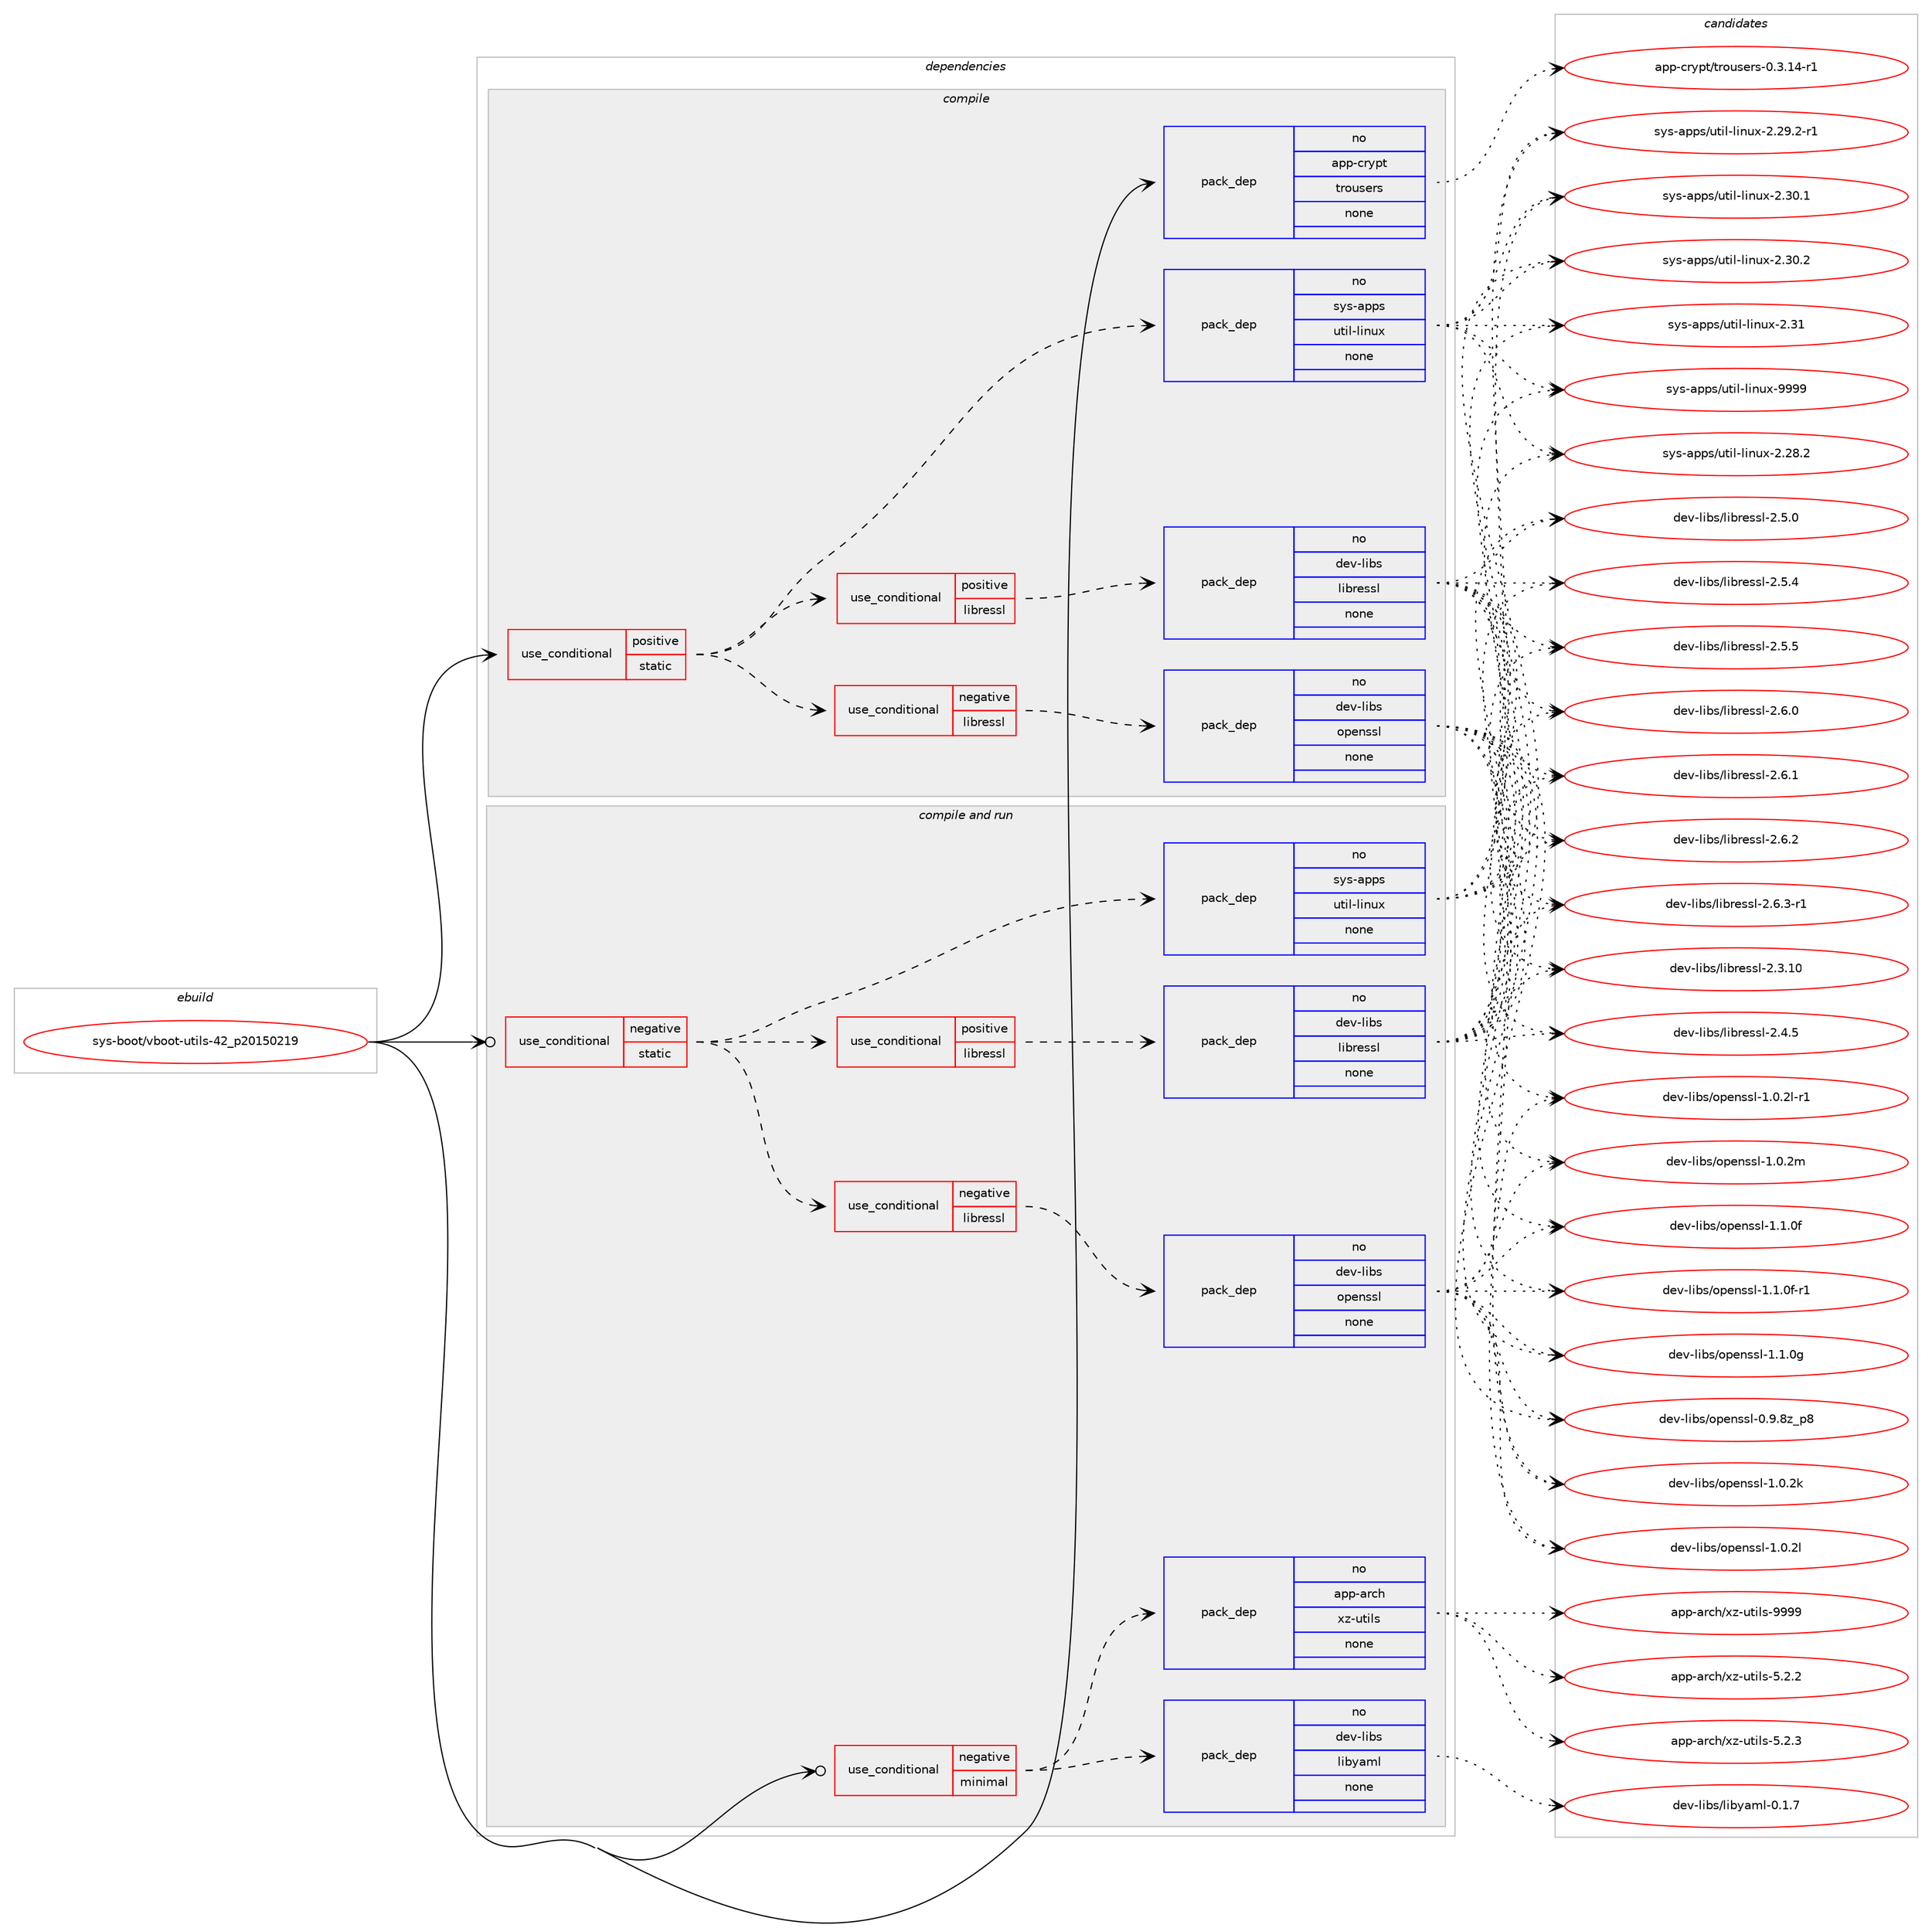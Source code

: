 digraph prolog {

# *************
# Graph options
# *************

newrank=true;
concentrate=true;
compound=true;
graph [rankdir=LR,fontname=Helvetica,fontsize=10,ranksep=1.5];#, ranksep=2.5, nodesep=0.2];
edge  [arrowhead=vee];
node  [fontname=Helvetica,fontsize=10];

# **********
# The ebuild
# **********

subgraph cluster_leftcol {
color=gray;
rank=same;
label=<<i>ebuild</i>>;
id [label="sys-boot/vboot-utils-42_p20150219", color=red, width=4, href="../sys-boot/vboot-utils-42_p20150219.svg"];
}

# ****************
# The dependencies
# ****************

subgraph cluster_midcol {
color=gray;
label=<<i>dependencies</i>>;
subgraph cluster_compile {
fillcolor="#eeeeee";
style=filled;
label=<<i>compile</i>>;
subgraph cond114915 {
dependency477432 [label=<<TABLE BORDER="0" CELLBORDER="1" CELLSPACING="0" CELLPADDING="4"><TR><TD ROWSPAN="3" CELLPADDING="10">use_conditional</TD></TR><TR><TD>positive</TD></TR><TR><TD>static</TD></TR></TABLE>>, shape=none, color=red];
subgraph cond114916 {
dependency477433 [label=<<TABLE BORDER="0" CELLBORDER="1" CELLSPACING="0" CELLPADDING="4"><TR><TD ROWSPAN="3" CELLPADDING="10">use_conditional</TD></TR><TR><TD>negative</TD></TR><TR><TD>libressl</TD></TR></TABLE>>, shape=none, color=red];
subgraph pack354187 {
dependency477434 [label=<<TABLE BORDER="0" CELLBORDER="1" CELLSPACING="0" CELLPADDING="4" WIDTH="220"><TR><TD ROWSPAN="6" CELLPADDING="30">pack_dep</TD></TR><TR><TD WIDTH="110">no</TD></TR><TR><TD>dev-libs</TD></TR><TR><TD>openssl</TD></TR><TR><TD>none</TD></TR><TR><TD></TD></TR></TABLE>>, shape=none, color=blue];
}
dependency477433:e -> dependency477434:w [weight=20,style="dashed",arrowhead="vee"];
}
dependency477432:e -> dependency477433:w [weight=20,style="dashed",arrowhead="vee"];
subgraph cond114917 {
dependency477435 [label=<<TABLE BORDER="0" CELLBORDER="1" CELLSPACING="0" CELLPADDING="4"><TR><TD ROWSPAN="3" CELLPADDING="10">use_conditional</TD></TR><TR><TD>positive</TD></TR><TR><TD>libressl</TD></TR></TABLE>>, shape=none, color=red];
subgraph pack354188 {
dependency477436 [label=<<TABLE BORDER="0" CELLBORDER="1" CELLSPACING="0" CELLPADDING="4" WIDTH="220"><TR><TD ROWSPAN="6" CELLPADDING="30">pack_dep</TD></TR><TR><TD WIDTH="110">no</TD></TR><TR><TD>dev-libs</TD></TR><TR><TD>libressl</TD></TR><TR><TD>none</TD></TR><TR><TD></TD></TR></TABLE>>, shape=none, color=blue];
}
dependency477435:e -> dependency477436:w [weight=20,style="dashed",arrowhead="vee"];
}
dependency477432:e -> dependency477435:w [weight=20,style="dashed",arrowhead="vee"];
subgraph pack354189 {
dependency477437 [label=<<TABLE BORDER="0" CELLBORDER="1" CELLSPACING="0" CELLPADDING="4" WIDTH="220"><TR><TD ROWSPAN="6" CELLPADDING="30">pack_dep</TD></TR><TR><TD WIDTH="110">no</TD></TR><TR><TD>sys-apps</TD></TR><TR><TD>util-linux</TD></TR><TR><TD>none</TD></TR><TR><TD></TD></TR></TABLE>>, shape=none, color=blue];
}
dependency477432:e -> dependency477437:w [weight=20,style="dashed",arrowhead="vee"];
}
id:e -> dependency477432:w [weight=20,style="solid",arrowhead="vee"];
subgraph pack354190 {
dependency477438 [label=<<TABLE BORDER="0" CELLBORDER="1" CELLSPACING="0" CELLPADDING="4" WIDTH="220"><TR><TD ROWSPAN="6" CELLPADDING="30">pack_dep</TD></TR><TR><TD WIDTH="110">no</TD></TR><TR><TD>app-crypt</TD></TR><TR><TD>trousers</TD></TR><TR><TD>none</TD></TR><TR><TD></TD></TR></TABLE>>, shape=none, color=blue];
}
id:e -> dependency477438:w [weight=20,style="solid",arrowhead="vee"];
}
subgraph cluster_compileandrun {
fillcolor="#eeeeee";
style=filled;
label=<<i>compile and run</i>>;
subgraph cond114918 {
dependency477439 [label=<<TABLE BORDER="0" CELLBORDER="1" CELLSPACING="0" CELLPADDING="4"><TR><TD ROWSPAN="3" CELLPADDING="10">use_conditional</TD></TR><TR><TD>negative</TD></TR><TR><TD>minimal</TD></TR></TABLE>>, shape=none, color=red];
subgraph pack354191 {
dependency477440 [label=<<TABLE BORDER="0" CELLBORDER="1" CELLSPACING="0" CELLPADDING="4" WIDTH="220"><TR><TD ROWSPAN="6" CELLPADDING="30">pack_dep</TD></TR><TR><TD WIDTH="110">no</TD></TR><TR><TD>app-arch</TD></TR><TR><TD>xz-utils</TD></TR><TR><TD>none</TD></TR><TR><TD></TD></TR></TABLE>>, shape=none, color=blue];
}
dependency477439:e -> dependency477440:w [weight=20,style="dashed",arrowhead="vee"];
subgraph pack354192 {
dependency477441 [label=<<TABLE BORDER="0" CELLBORDER="1" CELLSPACING="0" CELLPADDING="4" WIDTH="220"><TR><TD ROWSPAN="6" CELLPADDING="30">pack_dep</TD></TR><TR><TD WIDTH="110">no</TD></TR><TR><TD>dev-libs</TD></TR><TR><TD>libyaml</TD></TR><TR><TD>none</TD></TR><TR><TD></TD></TR></TABLE>>, shape=none, color=blue];
}
dependency477439:e -> dependency477441:w [weight=20,style="dashed",arrowhead="vee"];
}
id:e -> dependency477439:w [weight=20,style="solid",arrowhead="odotvee"];
subgraph cond114919 {
dependency477442 [label=<<TABLE BORDER="0" CELLBORDER="1" CELLSPACING="0" CELLPADDING="4"><TR><TD ROWSPAN="3" CELLPADDING="10">use_conditional</TD></TR><TR><TD>negative</TD></TR><TR><TD>static</TD></TR></TABLE>>, shape=none, color=red];
subgraph cond114920 {
dependency477443 [label=<<TABLE BORDER="0" CELLBORDER="1" CELLSPACING="0" CELLPADDING="4"><TR><TD ROWSPAN="3" CELLPADDING="10">use_conditional</TD></TR><TR><TD>negative</TD></TR><TR><TD>libressl</TD></TR></TABLE>>, shape=none, color=red];
subgraph pack354193 {
dependency477444 [label=<<TABLE BORDER="0" CELLBORDER="1" CELLSPACING="0" CELLPADDING="4" WIDTH="220"><TR><TD ROWSPAN="6" CELLPADDING="30">pack_dep</TD></TR><TR><TD WIDTH="110">no</TD></TR><TR><TD>dev-libs</TD></TR><TR><TD>openssl</TD></TR><TR><TD>none</TD></TR><TR><TD></TD></TR></TABLE>>, shape=none, color=blue];
}
dependency477443:e -> dependency477444:w [weight=20,style="dashed",arrowhead="vee"];
}
dependency477442:e -> dependency477443:w [weight=20,style="dashed",arrowhead="vee"];
subgraph cond114921 {
dependency477445 [label=<<TABLE BORDER="0" CELLBORDER="1" CELLSPACING="0" CELLPADDING="4"><TR><TD ROWSPAN="3" CELLPADDING="10">use_conditional</TD></TR><TR><TD>positive</TD></TR><TR><TD>libressl</TD></TR></TABLE>>, shape=none, color=red];
subgraph pack354194 {
dependency477446 [label=<<TABLE BORDER="0" CELLBORDER="1" CELLSPACING="0" CELLPADDING="4" WIDTH="220"><TR><TD ROWSPAN="6" CELLPADDING="30">pack_dep</TD></TR><TR><TD WIDTH="110">no</TD></TR><TR><TD>dev-libs</TD></TR><TR><TD>libressl</TD></TR><TR><TD>none</TD></TR><TR><TD></TD></TR></TABLE>>, shape=none, color=blue];
}
dependency477445:e -> dependency477446:w [weight=20,style="dashed",arrowhead="vee"];
}
dependency477442:e -> dependency477445:w [weight=20,style="dashed",arrowhead="vee"];
subgraph pack354195 {
dependency477447 [label=<<TABLE BORDER="0" CELLBORDER="1" CELLSPACING="0" CELLPADDING="4" WIDTH="220"><TR><TD ROWSPAN="6" CELLPADDING="30">pack_dep</TD></TR><TR><TD WIDTH="110">no</TD></TR><TR><TD>sys-apps</TD></TR><TR><TD>util-linux</TD></TR><TR><TD>none</TD></TR><TR><TD></TD></TR></TABLE>>, shape=none, color=blue];
}
dependency477442:e -> dependency477447:w [weight=20,style="dashed",arrowhead="vee"];
}
id:e -> dependency477442:w [weight=20,style="solid",arrowhead="odotvee"];
}
subgraph cluster_run {
fillcolor="#eeeeee";
style=filled;
label=<<i>run</i>>;
}
}

# **************
# The candidates
# **************

subgraph cluster_choices {
rank=same;
color=gray;
label=<<i>candidates</i>>;

subgraph choice354187 {
color=black;
nodesep=1;
choice1001011184510810598115471111121011101151151084548465746561229511256 [label="dev-libs/openssl-0.9.8z_p8", color=red, width=4,href="../dev-libs/openssl-0.9.8z_p8.svg"];
choice100101118451081059811547111112101110115115108454946484650107 [label="dev-libs/openssl-1.0.2k", color=red, width=4,href="../dev-libs/openssl-1.0.2k.svg"];
choice100101118451081059811547111112101110115115108454946484650108 [label="dev-libs/openssl-1.0.2l", color=red, width=4,href="../dev-libs/openssl-1.0.2l.svg"];
choice1001011184510810598115471111121011101151151084549464846501084511449 [label="dev-libs/openssl-1.0.2l-r1", color=red, width=4,href="../dev-libs/openssl-1.0.2l-r1.svg"];
choice100101118451081059811547111112101110115115108454946484650109 [label="dev-libs/openssl-1.0.2m", color=red, width=4,href="../dev-libs/openssl-1.0.2m.svg"];
choice100101118451081059811547111112101110115115108454946494648102 [label="dev-libs/openssl-1.1.0f", color=red, width=4,href="../dev-libs/openssl-1.1.0f.svg"];
choice1001011184510810598115471111121011101151151084549464946481024511449 [label="dev-libs/openssl-1.1.0f-r1", color=red, width=4,href="../dev-libs/openssl-1.1.0f-r1.svg"];
choice100101118451081059811547111112101110115115108454946494648103 [label="dev-libs/openssl-1.1.0g", color=red, width=4,href="../dev-libs/openssl-1.1.0g.svg"];
dependency477434:e -> choice1001011184510810598115471111121011101151151084548465746561229511256:w [style=dotted,weight="100"];
dependency477434:e -> choice100101118451081059811547111112101110115115108454946484650107:w [style=dotted,weight="100"];
dependency477434:e -> choice100101118451081059811547111112101110115115108454946484650108:w [style=dotted,weight="100"];
dependency477434:e -> choice1001011184510810598115471111121011101151151084549464846501084511449:w [style=dotted,weight="100"];
dependency477434:e -> choice100101118451081059811547111112101110115115108454946484650109:w [style=dotted,weight="100"];
dependency477434:e -> choice100101118451081059811547111112101110115115108454946494648102:w [style=dotted,weight="100"];
dependency477434:e -> choice1001011184510810598115471111121011101151151084549464946481024511449:w [style=dotted,weight="100"];
dependency477434:e -> choice100101118451081059811547111112101110115115108454946494648103:w [style=dotted,weight="100"];
}
subgraph choice354188 {
color=black;
nodesep=1;
choice1001011184510810598115471081059811410111511510845504651464948 [label="dev-libs/libressl-2.3.10", color=red, width=4,href="../dev-libs/libressl-2.3.10.svg"];
choice10010111845108105981154710810598114101115115108455046524653 [label="dev-libs/libressl-2.4.5", color=red, width=4,href="../dev-libs/libressl-2.4.5.svg"];
choice10010111845108105981154710810598114101115115108455046534648 [label="dev-libs/libressl-2.5.0", color=red, width=4,href="../dev-libs/libressl-2.5.0.svg"];
choice10010111845108105981154710810598114101115115108455046534652 [label="dev-libs/libressl-2.5.4", color=red, width=4,href="../dev-libs/libressl-2.5.4.svg"];
choice10010111845108105981154710810598114101115115108455046534653 [label="dev-libs/libressl-2.5.5", color=red, width=4,href="../dev-libs/libressl-2.5.5.svg"];
choice10010111845108105981154710810598114101115115108455046544648 [label="dev-libs/libressl-2.6.0", color=red, width=4,href="../dev-libs/libressl-2.6.0.svg"];
choice10010111845108105981154710810598114101115115108455046544649 [label="dev-libs/libressl-2.6.1", color=red, width=4,href="../dev-libs/libressl-2.6.1.svg"];
choice10010111845108105981154710810598114101115115108455046544650 [label="dev-libs/libressl-2.6.2", color=red, width=4,href="../dev-libs/libressl-2.6.2.svg"];
choice100101118451081059811547108105981141011151151084550465446514511449 [label="dev-libs/libressl-2.6.3-r1", color=red, width=4,href="../dev-libs/libressl-2.6.3-r1.svg"];
dependency477436:e -> choice1001011184510810598115471081059811410111511510845504651464948:w [style=dotted,weight="100"];
dependency477436:e -> choice10010111845108105981154710810598114101115115108455046524653:w [style=dotted,weight="100"];
dependency477436:e -> choice10010111845108105981154710810598114101115115108455046534648:w [style=dotted,weight="100"];
dependency477436:e -> choice10010111845108105981154710810598114101115115108455046534652:w [style=dotted,weight="100"];
dependency477436:e -> choice10010111845108105981154710810598114101115115108455046534653:w [style=dotted,weight="100"];
dependency477436:e -> choice10010111845108105981154710810598114101115115108455046544648:w [style=dotted,weight="100"];
dependency477436:e -> choice10010111845108105981154710810598114101115115108455046544649:w [style=dotted,weight="100"];
dependency477436:e -> choice10010111845108105981154710810598114101115115108455046544650:w [style=dotted,weight="100"];
dependency477436:e -> choice100101118451081059811547108105981141011151151084550465446514511449:w [style=dotted,weight="100"];
}
subgraph choice354189 {
color=black;
nodesep=1;
choice1151211154597112112115471171161051084510810511011712045504650564650 [label="sys-apps/util-linux-2.28.2", color=red, width=4,href="../sys-apps/util-linux-2.28.2.svg"];
choice11512111545971121121154711711610510845108105110117120455046505746504511449 [label="sys-apps/util-linux-2.29.2-r1", color=red, width=4,href="../sys-apps/util-linux-2.29.2-r1.svg"];
choice1151211154597112112115471171161051084510810511011712045504651484649 [label="sys-apps/util-linux-2.30.1", color=red, width=4,href="../sys-apps/util-linux-2.30.1.svg"];
choice1151211154597112112115471171161051084510810511011712045504651484650 [label="sys-apps/util-linux-2.30.2", color=red, width=4,href="../sys-apps/util-linux-2.30.2.svg"];
choice115121115459711211211547117116105108451081051101171204550465149 [label="sys-apps/util-linux-2.31", color=red, width=4,href="../sys-apps/util-linux-2.31.svg"];
choice115121115459711211211547117116105108451081051101171204557575757 [label="sys-apps/util-linux-9999", color=red, width=4,href="../sys-apps/util-linux-9999.svg"];
dependency477437:e -> choice1151211154597112112115471171161051084510810511011712045504650564650:w [style=dotted,weight="100"];
dependency477437:e -> choice11512111545971121121154711711610510845108105110117120455046505746504511449:w [style=dotted,weight="100"];
dependency477437:e -> choice1151211154597112112115471171161051084510810511011712045504651484649:w [style=dotted,weight="100"];
dependency477437:e -> choice1151211154597112112115471171161051084510810511011712045504651484650:w [style=dotted,weight="100"];
dependency477437:e -> choice115121115459711211211547117116105108451081051101171204550465149:w [style=dotted,weight="100"];
dependency477437:e -> choice115121115459711211211547117116105108451081051101171204557575757:w [style=dotted,weight="100"];
}
subgraph choice354190 {
color=black;
nodesep=1;
choice97112112459911412111211647116114111117115101114115454846514649524511449 [label="app-crypt/trousers-0.3.14-r1", color=red, width=4,href="../app-crypt/trousers-0.3.14-r1.svg"];
dependency477438:e -> choice97112112459911412111211647116114111117115101114115454846514649524511449:w [style=dotted,weight="100"];
}
subgraph choice354191 {
color=black;
nodesep=1;
choice971121124597114991044712012245117116105108115455346504650 [label="app-arch/xz-utils-5.2.2", color=red, width=4,href="../app-arch/xz-utils-5.2.2.svg"];
choice971121124597114991044712012245117116105108115455346504651 [label="app-arch/xz-utils-5.2.3", color=red, width=4,href="../app-arch/xz-utils-5.2.3.svg"];
choice9711211245971149910447120122451171161051081154557575757 [label="app-arch/xz-utils-9999", color=red, width=4,href="../app-arch/xz-utils-9999.svg"];
dependency477440:e -> choice971121124597114991044712012245117116105108115455346504650:w [style=dotted,weight="100"];
dependency477440:e -> choice971121124597114991044712012245117116105108115455346504651:w [style=dotted,weight="100"];
dependency477440:e -> choice9711211245971149910447120122451171161051081154557575757:w [style=dotted,weight="100"];
}
subgraph choice354192 {
color=black;
nodesep=1;
choice1001011184510810598115471081059812197109108454846494655 [label="dev-libs/libyaml-0.1.7", color=red, width=4,href="../dev-libs/libyaml-0.1.7.svg"];
dependency477441:e -> choice1001011184510810598115471081059812197109108454846494655:w [style=dotted,weight="100"];
}
subgraph choice354193 {
color=black;
nodesep=1;
choice1001011184510810598115471111121011101151151084548465746561229511256 [label="dev-libs/openssl-0.9.8z_p8", color=red, width=4,href="../dev-libs/openssl-0.9.8z_p8.svg"];
choice100101118451081059811547111112101110115115108454946484650107 [label="dev-libs/openssl-1.0.2k", color=red, width=4,href="../dev-libs/openssl-1.0.2k.svg"];
choice100101118451081059811547111112101110115115108454946484650108 [label="dev-libs/openssl-1.0.2l", color=red, width=4,href="../dev-libs/openssl-1.0.2l.svg"];
choice1001011184510810598115471111121011101151151084549464846501084511449 [label="dev-libs/openssl-1.0.2l-r1", color=red, width=4,href="../dev-libs/openssl-1.0.2l-r1.svg"];
choice100101118451081059811547111112101110115115108454946484650109 [label="dev-libs/openssl-1.0.2m", color=red, width=4,href="../dev-libs/openssl-1.0.2m.svg"];
choice100101118451081059811547111112101110115115108454946494648102 [label="dev-libs/openssl-1.1.0f", color=red, width=4,href="../dev-libs/openssl-1.1.0f.svg"];
choice1001011184510810598115471111121011101151151084549464946481024511449 [label="dev-libs/openssl-1.1.0f-r1", color=red, width=4,href="../dev-libs/openssl-1.1.0f-r1.svg"];
choice100101118451081059811547111112101110115115108454946494648103 [label="dev-libs/openssl-1.1.0g", color=red, width=4,href="../dev-libs/openssl-1.1.0g.svg"];
dependency477444:e -> choice1001011184510810598115471111121011101151151084548465746561229511256:w [style=dotted,weight="100"];
dependency477444:e -> choice100101118451081059811547111112101110115115108454946484650107:w [style=dotted,weight="100"];
dependency477444:e -> choice100101118451081059811547111112101110115115108454946484650108:w [style=dotted,weight="100"];
dependency477444:e -> choice1001011184510810598115471111121011101151151084549464846501084511449:w [style=dotted,weight="100"];
dependency477444:e -> choice100101118451081059811547111112101110115115108454946484650109:w [style=dotted,weight="100"];
dependency477444:e -> choice100101118451081059811547111112101110115115108454946494648102:w [style=dotted,weight="100"];
dependency477444:e -> choice1001011184510810598115471111121011101151151084549464946481024511449:w [style=dotted,weight="100"];
dependency477444:e -> choice100101118451081059811547111112101110115115108454946494648103:w [style=dotted,weight="100"];
}
subgraph choice354194 {
color=black;
nodesep=1;
choice1001011184510810598115471081059811410111511510845504651464948 [label="dev-libs/libressl-2.3.10", color=red, width=4,href="../dev-libs/libressl-2.3.10.svg"];
choice10010111845108105981154710810598114101115115108455046524653 [label="dev-libs/libressl-2.4.5", color=red, width=4,href="../dev-libs/libressl-2.4.5.svg"];
choice10010111845108105981154710810598114101115115108455046534648 [label="dev-libs/libressl-2.5.0", color=red, width=4,href="../dev-libs/libressl-2.5.0.svg"];
choice10010111845108105981154710810598114101115115108455046534652 [label="dev-libs/libressl-2.5.4", color=red, width=4,href="../dev-libs/libressl-2.5.4.svg"];
choice10010111845108105981154710810598114101115115108455046534653 [label="dev-libs/libressl-2.5.5", color=red, width=4,href="../dev-libs/libressl-2.5.5.svg"];
choice10010111845108105981154710810598114101115115108455046544648 [label="dev-libs/libressl-2.6.0", color=red, width=4,href="../dev-libs/libressl-2.6.0.svg"];
choice10010111845108105981154710810598114101115115108455046544649 [label="dev-libs/libressl-2.6.1", color=red, width=4,href="../dev-libs/libressl-2.6.1.svg"];
choice10010111845108105981154710810598114101115115108455046544650 [label="dev-libs/libressl-2.6.2", color=red, width=4,href="../dev-libs/libressl-2.6.2.svg"];
choice100101118451081059811547108105981141011151151084550465446514511449 [label="dev-libs/libressl-2.6.3-r1", color=red, width=4,href="../dev-libs/libressl-2.6.3-r1.svg"];
dependency477446:e -> choice1001011184510810598115471081059811410111511510845504651464948:w [style=dotted,weight="100"];
dependency477446:e -> choice10010111845108105981154710810598114101115115108455046524653:w [style=dotted,weight="100"];
dependency477446:e -> choice10010111845108105981154710810598114101115115108455046534648:w [style=dotted,weight="100"];
dependency477446:e -> choice10010111845108105981154710810598114101115115108455046534652:w [style=dotted,weight="100"];
dependency477446:e -> choice10010111845108105981154710810598114101115115108455046534653:w [style=dotted,weight="100"];
dependency477446:e -> choice10010111845108105981154710810598114101115115108455046544648:w [style=dotted,weight="100"];
dependency477446:e -> choice10010111845108105981154710810598114101115115108455046544649:w [style=dotted,weight="100"];
dependency477446:e -> choice10010111845108105981154710810598114101115115108455046544650:w [style=dotted,weight="100"];
dependency477446:e -> choice100101118451081059811547108105981141011151151084550465446514511449:w [style=dotted,weight="100"];
}
subgraph choice354195 {
color=black;
nodesep=1;
choice1151211154597112112115471171161051084510810511011712045504650564650 [label="sys-apps/util-linux-2.28.2", color=red, width=4,href="../sys-apps/util-linux-2.28.2.svg"];
choice11512111545971121121154711711610510845108105110117120455046505746504511449 [label="sys-apps/util-linux-2.29.2-r1", color=red, width=4,href="../sys-apps/util-linux-2.29.2-r1.svg"];
choice1151211154597112112115471171161051084510810511011712045504651484649 [label="sys-apps/util-linux-2.30.1", color=red, width=4,href="../sys-apps/util-linux-2.30.1.svg"];
choice1151211154597112112115471171161051084510810511011712045504651484650 [label="sys-apps/util-linux-2.30.2", color=red, width=4,href="../sys-apps/util-linux-2.30.2.svg"];
choice115121115459711211211547117116105108451081051101171204550465149 [label="sys-apps/util-linux-2.31", color=red, width=4,href="../sys-apps/util-linux-2.31.svg"];
choice115121115459711211211547117116105108451081051101171204557575757 [label="sys-apps/util-linux-9999", color=red, width=4,href="../sys-apps/util-linux-9999.svg"];
dependency477447:e -> choice1151211154597112112115471171161051084510810511011712045504650564650:w [style=dotted,weight="100"];
dependency477447:e -> choice11512111545971121121154711711610510845108105110117120455046505746504511449:w [style=dotted,weight="100"];
dependency477447:e -> choice1151211154597112112115471171161051084510810511011712045504651484649:w [style=dotted,weight="100"];
dependency477447:e -> choice1151211154597112112115471171161051084510810511011712045504651484650:w [style=dotted,weight="100"];
dependency477447:e -> choice115121115459711211211547117116105108451081051101171204550465149:w [style=dotted,weight="100"];
dependency477447:e -> choice115121115459711211211547117116105108451081051101171204557575757:w [style=dotted,weight="100"];
}
}

}
